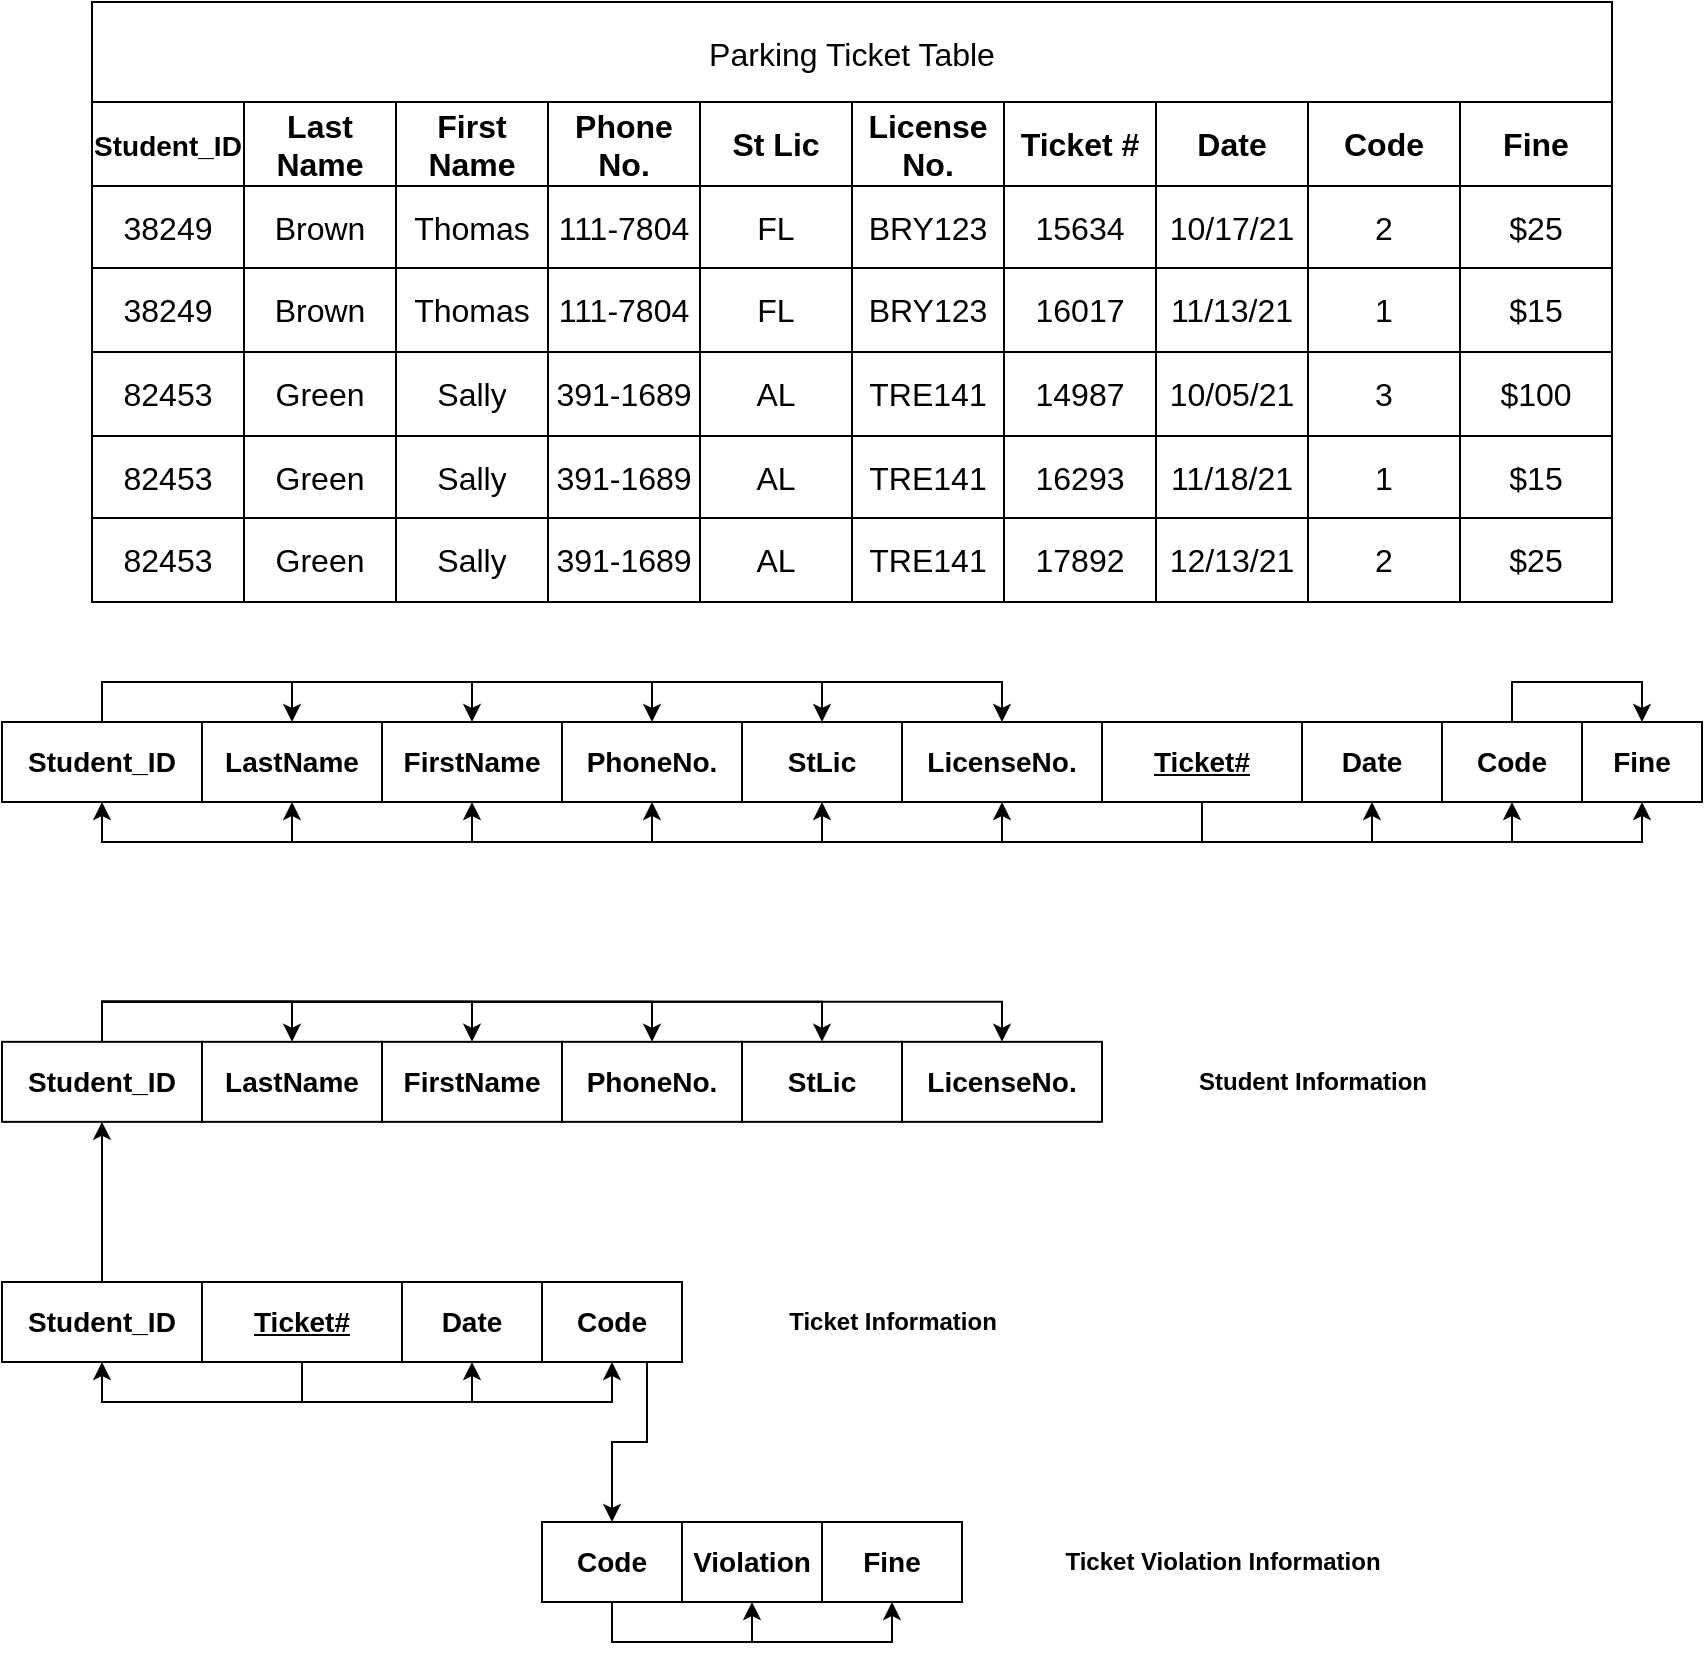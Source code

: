 <mxfile version="22.0.8" type="device">
  <diagram name="Page-1" id="hpfsDM6GJcTRqzWGFll4">
    <mxGraphModel dx="815" dy="743" grid="1" gridSize="10" guides="1" tooltips="1" connect="1" arrows="1" fold="1" page="1" pageScale="1" pageWidth="850" pageHeight="1100" math="0" shadow="0">
      <root>
        <mxCell id="0" />
        <mxCell id="1" parent="0" />
        <mxCell id="124qABG8EBhvvCTnsMnD-1" value="Parking Ticket Table" style="shape=table;startSize=50;container=1;collapsible=0;childLayout=tableLayout;strokeColor=default;fontSize=16;" vertex="1" parent="1">
          <mxGeometry x="45" width="760" height="300" as="geometry" />
        </mxCell>
        <mxCell id="124qABG8EBhvvCTnsMnD-2" value="" style="shape=tableRow;horizontal=0;startSize=0;swimlaneHead=0;swimlaneBody=0;strokeColor=inherit;top=0;left=0;bottom=0;right=0;collapsible=0;dropTarget=0;fillColor=none;points=[[0,0.5],[1,0.5]];portConstraint=eastwest;fontSize=16;" vertex="1" parent="124qABG8EBhvvCTnsMnD-1">
          <mxGeometry y="50" width="760" height="42" as="geometry" />
        </mxCell>
        <mxCell id="124qABG8EBhvvCTnsMnD-3" value="&lt;font style=&quot;font-size: 14px;&quot;&gt;&lt;b&gt;Student_ID&lt;/b&gt;&lt;/font&gt;" style="shape=partialRectangle;html=1;whiteSpace=wrap;connectable=0;strokeColor=inherit;overflow=hidden;fillColor=none;top=0;left=0;bottom=0;right=0;pointerEvents=1;fontSize=16;" vertex="1" parent="124qABG8EBhvvCTnsMnD-2">
          <mxGeometry width="76" height="42" as="geometry">
            <mxRectangle width="76" height="42" as="alternateBounds" />
          </mxGeometry>
        </mxCell>
        <mxCell id="124qABG8EBhvvCTnsMnD-4" value="&lt;b&gt;Last Name&lt;/b&gt;" style="shape=partialRectangle;html=1;whiteSpace=wrap;connectable=0;strokeColor=inherit;overflow=hidden;fillColor=none;top=0;left=0;bottom=0;right=0;pointerEvents=1;fontSize=16;" vertex="1" parent="124qABG8EBhvvCTnsMnD-2">
          <mxGeometry x="76" width="76" height="42" as="geometry">
            <mxRectangle width="76" height="42" as="alternateBounds" />
          </mxGeometry>
        </mxCell>
        <mxCell id="124qABG8EBhvvCTnsMnD-5" value="&lt;b&gt;First Name&lt;/b&gt;" style="shape=partialRectangle;html=1;whiteSpace=wrap;connectable=0;strokeColor=inherit;overflow=hidden;fillColor=none;top=0;left=0;bottom=0;right=0;pointerEvents=1;fontSize=16;" vertex="1" parent="124qABG8EBhvvCTnsMnD-2">
          <mxGeometry x="152" width="76" height="42" as="geometry">
            <mxRectangle width="76" height="42" as="alternateBounds" />
          </mxGeometry>
        </mxCell>
        <mxCell id="124qABG8EBhvvCTnsMnD-14" value="&lt;b&gt;Phone No.&lt;/b&gt;" style="shape=partialRectangle;html=1;whiteSpace=wrap;connectable=0;strokeColor=inherit;overflow=hidden;fillColor=none;top=0;left=0;bottom=0;right=0;pointerEvents=1;fontSize=16;" vertex="1" parent="124qABG8EBhvvCTnsMnD-2">
          <mxGeometry x="228" width="76" height="42" as="geometry">
            <mxRectangle width="76" height="42" as="alternateBounds" />
          </mxGeometry>
        </mxCell>
        <mxCell id="124qABG8EBhvvCTnsMnD-17" value="&lt;b&gt;St Lic&lt;/b&gt;" style="shape=partialRectangle;html=1;whiteSpace=wrap;connectable=0;strokeColor=inherit;overflow=hidden;fillColor=none;top=0;left=0;bottom=0;right=0;pointerEvents=1;fontSize=16;" vertex="1" parent="124qABG8EBhvvCTnsMnD-2">
          <mxGeometry x="304" width="76" height="42" as="geometry">
            <mxRectangle width="76" height="42" as="alternateBounds" />
          </mxGeometry>
        </mxCell>
        <mxCell id="124qABG8EBhvvCTnsMnD-20" value="&lt;b&gt;License No.&lt;/b&gt;" style="shape=partialRectangle;html=1;whiteSpace=wrap;connectable=0;strokeColor=inherit;overflow=hidden;fillColor=none;top=0;left=0;bottom=0;right=0;pointerEvents=1;fontSize=16;" vertex="1" parent="124qABG8EBhvvCTnsMnD-2">
          <mxGeometry x="380" width="76" height="42" as="geometry">
            <mxRectangle width="76" height="42" as="alternateBounds" />
          </mxGeometry>
        </mxCell>
        <mxCell id="124qABG8EBhvvCTnsMnD-23" value="&lt;b&gt;Ticket #&lt;/b&gt;" style="shape=partialRectangle;html=1;whiteSpace=wrap;connectable=0;strokeColor=inherit;overflow=hidden;fillColor=none;top=0;left=0;bottom=0;right=0;pointerEvents=1;fontSize=16;" vertex="1" parent="124qABG8EBhvvCTnsMnD-2">
          <mxGeometry x="456" width="76" height="42" as="geometry">
            <mxRectangle width="76" height="42" as="alternateBounds" />
          </mxGeometry>
        </mxCell>
        <mxCell id="124qABG8EBhvvCTnsMnD-26" value="&lt;b&gt;Date&lt;/b&gt;" style="shape=partialRectangle;html=1;whiteSpace=wrap;connectable=0;strokeColor=inherit;overflow=hidden;fillColor=none;top=0;left=0;bottom=0;right=0;pointerEvents=1;fontSize=16;" vertex="1" parent="124qABG8EBhvvCTnsMnD-2">
          <mxGeometry x="532" width="76" height="42" as="geometry">
            <mxRectangle width="76" height="42" as="alternateBounds" />
          </mxGeometry>
        </mxCell>
        <mxCell id="124qABG8EBhvvCTnsMnD-29" value="&lt;b&gt;Code&lt;/b&gt;" style="shape=partialRectangle;html=1;whiteSpace=wrap;connectable=0;strokeColor=inherit;overflow=hidden;fillColor=none;top=0;left=0;bottom=0;right=0;pointerEvents=1;fontSize=16;" vertex="1" parent="124qABG8EBhvvCTnsMnD-2">
          <mxGeometry x="608" width="76" height="42" as="geometry">
            <mxRectangle width="76" height="42" as="alternateBounds" />
          </mxGeometry>
        </mxCell>
        <mxCell id="124qABG8EBhvvCTnsMnD-32" value="&lt;b&gt;Fine&lt;/b&gt;" style="shape=partialRectangle;html=1;whiteSpace=wrap;connectable=0;strokeColor=inherit;overflow=hidden;fillColor=none;top=0;left=0;bottom=0;right=0;pointerEvents=1;fontSize=16;" vertex="1" parent="124qABG8EBhvvCTnsMnD-2">
          <mxGeometry x="684" width="76" height="42" as="geometry">
            <mxRectangle width="76" height="42" as="alternateBounds" />
          </mxGeometry>
        </mxCell>
        <mxCell id="124qABG8EBhvvCTnsMnD-6" value="" style="shape=tableRow;horizontal=0;startSize=0;swimlaneHead=0;swimlaneBody=0;strokeColor=inherit;top=0;left=0;bottom=0;right=0;collapsible=0;dropTarget=0;fillColor=none;points=[[0,0.5],[1,0.5]];portConstraint=eastwest;fontSize=16;" vertex="1" parent="124qABG8EBhvvCTnsMnD-1">
          <mxGeometry y="92" width="760" height="41" as="geometry" />
        </mxCell>
        <mxCell id="124qABG8EBhvvCTnsMnD-7" value="38249" style="shape=partialRectangle;html=1;whiteSpace=wrap;connectable=0;strokeColor=inherit;overflow=hidden;fillColor=none;top=0;left=0;bottom=0;right=0;pointerEvents=1;fontSize=16;" vertex="1" parent="124qABG8EBhvvCTnsMnD-6">
          <mxGeometry width="76" height="41" as="geometry">
            <mxRectangle width="76" height="41" as="alternateBounds" />
          </mxGeometry>
        </mxCell>
        <mxCell id="124qABG8EBhvvCTnsMnD-8" value="Brown" style="shape=partialRectangle;html=1;whiteSpace=wrap;connectable=0;strokeColor=inherit;overflow=hidden;fillColor=none;top=0;left=0;bottom=0;right=0;pointerEvents=1;fontSize=16;" vertex="1" parent="124qABG8EBhvvCTnsMnD-6">
          <mxGeometry x="76" width="76" height="41" as="geometry">
            <mxRectangle width="76" height="41" as="alternateBounds" />
          </mxGeometry>
        </mxCell>
        <mxCell id="124qABG8EBhvvCTnsMnD-9" value="Thomas" style="shape=partialRectangle;html=1;whiteSpace=wrap;connectable=0;strokeColor=inherit;overflow=hidden;fillColor=none;top=0;left=0;bottom=0;right=0;pointerEvents=1;fontSize=16;" vertex="1" parent="124qABG8EBhvvCTnsMnD-6">
          <mxGeometry x="152" width="76" height="41" as="geometry">
            <mxRectangle width="76" height="41" as="alternateBounds" />
          </mxGeometry>
        </mxCell>
        <mxCell id="124qABG8EBhvvCTnsMnD-15" value="111-7804" style="shape=partialRectangle;html=1;whiteSpace=wrap;connectable=0;strokeColor=inherit;overflow=hidden;fillColor=none;top=0;left=0;bottom=0;right=0;pointerEvents=1;fontSize=16;" vertex="1" parent="124qABG8EBhvvCTnsMnD-6">
          <mxGeometry x="228" width="76" height="41" as="geometry">
            <mxRectangle width="76" height="41" as="alternateBounds" />
          </mxGeometry>
        </mxCell>
        <mxCell id="124qABG8EBhvvCTnsMnD-18" value="FL" style="shape=partialRectangle;html=1;whiteSpace=wrap;connectable=0;strokeColor=inherit;overflow=hidden;fillColor=none;top=0;left=0;bottom=0;right=0;pointerEvents=1;fontSize=16;" vertex="1" parent="124qABG8EBhvvCTnsMnD-6">
          <mxGeometry x="304" width="76" height="41" as="geometry">
            <mxRectangle width="76" height="41" as="alternateBounds" />
          </mxGeometry>
        </mxCell>
        <mxCell id="124qABG8EBhvvCTnsMnD-21" value="BRY123" style="shape=partialRectangle;html=1;whiteSpace=wrap;connectable=0;strokeColor=inherit;overflow=hidden;fillColor=none;top=0;left=0;bottom=0;right=0;pointerEvents=1;fontSize=16;" vertex="1" parent="124qABG8EBhvvCTnsMnD-6">
          <mxGeometry x="380" width="76" height="41" as="geometry">
            <mxRectangle width="76" height="41" as="alternateBounds" />
          </mxGeometry>
        </mxCell>
        <mxCell id="124qABG8EBhvvCTnsMnD-24" value="15634" style="shape=partialRectangle;html=1;whiteSpace=wrap;connectable=0;strokeColor=inherit;overflow=hidden;fillColor=none;top=0;left=0;bottom=0;right=0;pointerEvents=1;fontSize=16;" vertex="1" parent="124qABG8EBhvvCTnsMnD-6">
          <mxGeometry x="456" width="76" height="41" as="geometry">
            <mxRectangle width="76" height="41" as="alternateBounds" />
          </mxGeometry>
        </mxCell>
        <mxCell id="124qABG8EBhvvCTnsMnD-27" value="10/17/21" style="shape=partialRectangle;html=1;whiteSpace=wrap;connectable=0;strokeColor=inherit;overflow=hidden;fillColor=none;top=0;left=0;bottom=0;right=0;pointerEvents=1;fontSize=16;" vertex="1" parent="124qABG8EBhvvCTnsMnD-6">
          <mxGeometry x="532" width="76" height="41" as="geometry">
            <mxRectangle width="76" height="41" as="alternateBounds" />
          </mxGeometry>
        </mxCell>
        <mxCell id="124qABG8EBhvvCTnsMnD-30" value="2" style="shape=partialRectangle;html=1;whiteSpace=wrap;connectable=0;strokeColor=inherit;overflow=hidden;fillColor=none;top=0;left=0;bottom=0;right=0;pointerEvents=1;fontSize=16;" vertex="1" parent="124qABG8EBhvvCTnsMnD-6">
          <mxGeometry x="608" width="76" height="41" as="geometry">
            <mxRectangle width="76" height="41" as="alternateBounds" />
          </mxGeometry>
        </mxCell>
        <mxCell id="124qABG8EBhvvCTnsMnD-33" value="$25" style="shape=partialRectangle;html=1;whiteSpace=wrap;connectable=0;strokeColor=inherit;overflow=hidden;fillColor=none;top=0;left=0;bottom=0;right=0;pointerEvents=1;fontSize=16;" vertex="1" parent="124qABG8EBhvvCTnsMnD-6">
          <mxGeometry x="684" width="76" height="41" as="geometry">
            <mxRectangle width="76" height="41" as="alternateBounds" />
          </mxGeometry>
        </mxCell>
        <mxCell id="124qABG8EBhvvCTnsMnD-10" value="" style="shape=tableRow;horizontal=0;startSize=0;swimlaneHead=0;swimlaneBody=0;strokeColor=inherit;top=0;left=0;bottom=0;right=0;collapsible=0;dropTarget=0;fillColor=none;points=[[0,0.5],[1,0.5]];portConstraint=eastwest;fontSize=16;" vertex="1" parent="124qABG8EBhvvCTnsMnD-1">
          <mxGeometry y="133" width="760" height="42" as="geometry" />
        </mxCell>
        <mxCell id="124qABG8EBhvvCTnsMnD-11" value="38249" style="shape=partialRectangle;html=1;whiteSpace=wrap;connectable=0;strokeColor=inherit;overflow=hidden;fillColor=none;top=0;left=0;bottom=0;right=0;pointerEvents=1;fontSize=16;" vertex="1" parent="124qABG8EBhvvCTnsMnD-10">
          <mxGeometry width="76" height="42" as="geometry">
            <mxRectangle width="76" height="42" as="alternateBounds" />
          </mxGeometry>
        </mxCell>
        <mxCell id="124qABG8EBhvvCTnsMnD-12" value="Brown" style="shape=partialRectangle;html=1;whiteSpace=wrap;connectable=0;strokeColor=inherit;overflow=hidden;fillColor=none;top=0;left=0;bottom=0;right=0;pointerEvents=1;fontSize=16;" vertex="1" parent="124qABG8EBhvvCTnsMnD-10">
          <mxGeometry x="76" width="76" height="42" as="geometry">
            <mxRectangle width="76" height="42" as="alternateBounds" />
          </mxGeometry>
        </mxCell>
        <mxCell id="124qABG8EBhvvCTnsMnD-13" value="Thomas" style="shape=partialRectangle;html=1;whiteSpace=wrap;connectable=0;strokeColor=inherit;overflow=hidden;fillColor=none;top=0;left=0;bottom=0;right=0;pointerEvents=1;fontSize=16;" vertex="1" parent="124qABG8EBhvvCTnsMnD-10">
          <mxGeometry x="152" width="76" height="42" as="geometry">
            <mxRectangle width="76" height="42" as="alternateBounds" />
          </mxGeometry>
        </mxCell>
        <mxCell id="124qABG8EBhvvCTnsMnD-16" value="111-7804" style="shape=partialRectangle;html=1;whiteSpace=wrap;connectable=0;strokeColor=inherit;overflow=hidden;fillColor=none;top=0;left=0;bottom=0;right=0;pointerEvents=1;fontSize=16;" vertex="1" parent="124qABG8EBhvvCTnsMnD-10">
          <mxGeometry x="228" width="76" height="42" as="geometry">
            <mxRectangle width="76" height="42" as="alternateBounds" />
          </mxGeometry>
        </mxCell>
        <mxCell id="124qABG8EBhvvCTnsMnD-19" value="FL" style="shape=partialRectangle;html=1;whiteSpace=wrap;connectable=0;strokeColor=inherit;overflow=hidden;fillColor=none;top=0;left=0;bottom=0;right=0;pointerEvents=1;fontSize=16;" vertex="1" parent="124qABG8EBhvvCTnsMnD-10">
          <mxGeometry x="304" width="76" height="42" as="geometry">
            <mxRectangle width="76" height="42" as="alternateBounds" />
          </mxGeometry>
        </mxCell>
        <mxCell id="124qABG8EBhvvCTnsMnD-22" value="BRY123" style="shape=partialRectangle;html=1;whiteSpace=wrap;connectable=0;strokeColor=inherit;overflow=hidden;fillColor=none;top=0;left=0;bottom=0;right=0;pointerEvents=1;fontSize=16;" vertex="1" parent="124qABG8EBhvvCTnsMnD-10">
          <mxGeometry x="380" width="76" height="42" as="geometry">
            <mxRectangle width="76" height="42" as="alternateBounds" />
          </mxGeometry>
        </mxCell>
        <mxCell id="124qABG8EBhvvCTnsMnD-25" value="16017" style="shape=partialRectangle;html=1;whiteSpace=wrap;connectable=0;strokeColor=inherit;overflow=hidden;fillColor=none;top=0;left=0;bottom=0;right=0;pointerEvents=1;fontSize=16;" vertex="1" parent="124qABG8EBhvvCTnsMnD-10">
          <mxGeometry x="456" width="76" height="42" as="geometry">
            <mxRectangle width="76" height="42" as="alternateBounds" />
          </mxGeometry>
        </mxCell>
        <mxCell id="124qABG8EBhvvCTnsMnD-28" value="11/13/21" style="shape=partialRectangle;html=1;whiteSpace=wrap;connectable=0;strokeColor=inherit;overflow=hidden;fillColor=none;top=0;left=0;bottom=0;right=0;pointerEvents=1;fontSize=16;" vertex="1" parent="124qABG8EBhvvCTnsMnD-10">
          <mxGeometry x="532" width="76" height="42" as="geometry">
            <mxRectangle width="76" height="42" as="alternateBounds" />
          </mxGeometry>
        </mxCell>
        <mxCell id="124qABG8EBhvvCTnsMnD-31" value="1" style="shape=partialRectangle;html=1;whiteSpace=wrap;connectable=0;strokeColor=inherit;overflow=hidden;fillColor=none;top=0;left=0;bottom=0;right=0;pointerEvents=1;fontSize=16;" vertex="1" parent="124qABG8EBhvvCTnsMnD-10">
          <mxGeometry x="608" width="76" height="42" as="geometry">
            <mxRectangle width="76" height="42" as="alternateBounds" />
          </mxGeometry>
        </mxCell>
        <mxCell id="124qABG8EBhvvCTnsMnD-34" value="$15" style="shape=partialRectangle;html=1;whiteSpace=wrap;connectable=0;strokeColor=inherit;overflow=hidden;fillColor=none;top=0;left=0;bottom=0;right=0;pointerEvents=1;fontSize=16;" vertex="1" parent="124qABG8EBhvvCTnsMnD-10">
          <mxGeometry x="684" width="76" height="42" as="geometry">
            <mxRectangle width="76" height="42" as="alternateBounds" />
          </mxGeometry>
        </mxCell>
        <mxCell id="124qABG8EBhvvCTnsMnD-35" style="shape=tableRow;horizontal=0;startSize=0;swimlaneHead=0;swimlaneBody=0;strokeColor=inherit;top=0;left=0;bottom=0;right=0;collapsible=0;dropTarget=0;fillColor=none;points=[[0,0.5],[1,0.5]];portConstraint=eastwest;fontSize=16;" vertex="1" parent="124qABG8EBhvvCTnsMnD-1">
          <mxGeometry y="175" width="760" height="42" as="geometry" />
        </mxCell>
        <mxCell id="124qABG8EBhvvCTnsMnD-36" value="82453" style="shape=partialRectangle;html=1;whiteSpace=wrap;connectable=0;strokeColor=inherit;overflow=hidden;fillColor=none;top=0;left=0;bottom=0;right=0;pointerEvents=1;fontSize=16;" vertex="1" parent="124qABG8EBhvvCTnsMnD-35">
          <mxGeometry width="76" height="42" as="geometry">
            <mxRectangle width="76" height="42" as="alternateBounds" />
          </mxGeometry>
        </mxCell>
        <mxCell id="124qABG8EBhvvCTnsMnD-37" value="Green" style="shape=partialRectangle;html=1;whiteSpace=wrap;connectable=0;strokeColor=inherit;overflow=hidden;fillColor=none;top=0;left=0;bottom=0;right=0;pointerEvents=1;fontSize=16;" vertex="1" parent="124qABG8EBhvvCTnsMnD-35">
          <mxGeometry x="76" width="76" height="42" as="geometry">
            <mxRectangle width="76" height="42" as="alternateBounds" />
          </mxGeometry>
        </mxCell>
        <mxCell id="124qABG8EBhvvCTnsMnD-38" value="Sally" style="shape=partialRectangle;html=1;whiteSpace=wrap;connectable=0;strokeColor=inherit;overflow=hidden;fillColor=none;top=0;left=0;bottom=0;right=0;pointerEvents=1;fontSize=16;" vertex="1" parent="124qABG8EBhvvCTnsMnD-35">
          <mxGeometry x="152" width="76" height="42" as="geometry">
            <mxRectangle width="76" height="42" as="alternateBounds" />
          </mxGeometry>
        </mxCell>
        <mxCell id="124qABG8EBhvvCTnsMnD-39" value="391-1689" style="shape=partialRectangle;html=1;whiteSpace=wrap;connectable=0;strokeColor=inherit;overflow=hidden;fillColor=none;top=0;left=0;bottom=0;right=0;pointerEvents=1;fontSize=16;" vertex="1" parent="124qABG8EBhvvCTnsMnD-35">
          <mxGeometry x="228" width="76" height="42" as="geometry">
            <mxRectangle width="76" height="42" as="alternateBounds" />
          </mxGeometry>
        </mxCell>
        <mxCell id="124qABG8EBhvvCTnsMnD-40" value="AL" style="shape=partialRectangle;html=1;whiteSpace=wrap;connectable=0;strokeColor=inherit;overflow=hidden;fillColor=none;top=0;left=0;bottom=0;right=0;pointerEvents=1;fontSize=16;" vertex="1" parent="124qABG8EBhvvCTnsMnD-35">
          <mxGeometry x="304" width="76" height="42" as="geometry">
            <mxRectangle width="76" height="42" as="alternateBounds" />
          </mxGeometry>
        </mxCell>
        <mxCell id="124qABG8EBhvvCTnsMnD-41" value="TRE141" style="shape=partialRectangle;html=1;whiteSpace=wrap;connectable=0;strokeColor=inherit;overflow=hidden;fillColor=none;top=0;left=0;bottom=0;right=0;pointerEvents=1;fontSize=16;" vertex="1" parent="124qABG8EBhvvCTnsMnD-35">
          <mxGeometry x="380" width="76" height="42" as="geometry">
            <mxRectangle width="76" height="42" as="alternateBounds" />
          </mxGeometry>
        </mxCell>
        <mxCell id="124qABG8EBhvvCTnsMnD-42" value="14987" style="shape=partialRectangle;html=1;whiteSpace=wrap;connectable=0;strokeColor=inherit;overflow=hidden;fillColor=none;top=0;left=0;bottom=0;right=0;pointerEvents=1;fontSize=16;" vertex="1" parent="124qABG8EBhvvCTnsMnD-35">
          <mxGeometry x="456" width="76" height="42" as="geometry">
            <mxRectangle width="76" height="42" as="alternateBounds" />
          </mxGeometry>
        </mxCell>
        <mxCell id="124qABG8EBhvvCTnsMnD-43" value="10/05/21" style="shape=partialRectangle;html=1;whiteSpace=wrap;connectable=0;strokeColor=inherit;overflow=hidden;fillColor=none;top=0;left=0;bottom=0;right=0;pointerEvents=1;fontSize=16;" vertex="1" parent="124qABG8EBhvvCTnsMnD-35">
          <mxGeometry x="532" width="76" height="42" as="geometry">
            <mxRectangle width="76" height="42" as="alternateBounds" />
          </mxGeometry>
        </mxCell>
        <mxCell id="124qABG8EBhvvCTnsMnD-44" value="3" style="shape=partialRectangle;html=1;whiteSpace=wrap;connectable=0;strokeColor=inherit;overflow=hidden;fillColor=none;top=0;left=0;bottom=0;right=0;pointerEvents=1;fontSize=16;" vertex="1" parent="124qABG8EBhvvCTnsMnD-35">
          <mxGeometry x="608" width="76" height="42" as="geometry">
            <mxRectangle width="76" height="42" as="alternateBounds" />
          </mxGeometry>
        </mxCell>
        <mxCell id="124qABG8EBhvvCTnsMnD-45" value="$100" style="shape=partialRectangle;html=1;whiteSpace=wrap;connectable=0;strokeColor=inherit;overflow=hidden;fillColor=none;top=0;left=0;bottom=0;right=0;pointerEvents=1;fontSize=16;" vertex="1" parent="124qABG8EBhvvCTnsMnD-35">
          <mxGeometry x="684" width="76" height="42" as="geometry">
            <mxRectangle width="76" height="42" as="alternateBounds" />
          </mxGeometry>
        </mxCell>
        <mxCell id="124qABG8EBhvvCTnsMnD-46" style="shape=tableRow;horizontal=0;startSize=0;swimlaneHead=0;swimlaneBody=0;strokeColor=inherit;top=0;left=0;bottom=0;right=0;collapsible=0;dropTarget=0;fillColor=none;points=[[0,0.5],[1,0.5]];portConstraint=eastwest;fontSize=16;" vertex="1" parent="124qABG8EBhvvCTnsMnD-1">
          <mxGeometry y="217" width="760" height="41" as="geometry" />
        </mxCell>
        <mxCell id="124qABG8EBhvvCTnsMnD-47" value="82453" style="shape=partialRectangle;html=1;whiteSpace=wrap;connectable=0;strokeColor=inherit;overflow=hidden;fillColor=none;top=0;left=0;bottom=0;right=0;pointerEvents=1;fontSize=16;" vertex="1" parent="124qABG8EBhvvCTnsMnD-46">
          <mxGeometry width="76" height="41" as="geometry">
            <mxRectangle width="76" height="41" as="alternateBounds" />
          </mxGeometry>
        </mxCell>
        <mxCell id="124qABG8EBhvvCTnsMnD-48" value="Green" style="shape=partialRectangle;html=1;whiteSpace=wrap;connectable=0;strokeColor=inherit;overflow=hidden;fillColor=none;top=0;left=0;bottom=0;right=0;pointerEvents=1;fontSize=16;" vertex="1" parent="124qABG8EBhvvCTnsMnD-46">
          <mxGeometry x="76" width="76" height="41" as="geometry">
            <mxRectangle width="76" height="41" as="alternateBounds" />
          </mxGeometry>
        </mxCell>
        <mxCell id="124qABG8EBhvvCTnsMnD-49" value="Sally" style="shape=partialRectangle;html=1;whiteSpace=wrap;connectable=0;strokeColor=inherit;overflow=hidden;fillColor=none;top=0;left=0;bottom=0;right=0;pointerEvents=1;fontSize=16;" vertex="1" parent="124qABG8EBhvvCTnsMnD-46">
          <mxGeometry x="152" width="76" height="41" as="geometry">
            <mxRectangle width="76" height="41" as="alternateBounds" />
          </mxGeometry>
        </mxCell>
        <mxCell id="124qABG8EBhvvCTnsMnD-50" value="391-1689" style="shape=partialRectangle;html=1;whiteSpace=wrap;connectable=0;strokeColor=inherit;overflow=hidden;fillColor=none;top=0;left=0;bottom=0;right=0;pointerEvents=1;fontSize=16;" vertex="1" parent="124qABG8EBhvvCTnsMnD-46">
          <mxGeometry x="228" width="76" height="41" as="geometry">
            <mxRectangle width="76" height="41" as="alternateBounds" />
          </mxGeometry>
        </mxCell>
        <mxCell id="124qABG8EBhvvCTnsMnD-51" value="AL" style="shape=partialRectangle;html=1;whiteSpace=wrap;connectable=0;strokeColor=inherit;overflow=hidden;fillColor=none;top=0;left=0;bottom=0;right=0;pointerEvents=1;fontSize=16;" vertex="1" parent="124qABG8EBhvvCTnsMnD-46">
          <mxGeometry x="304" width="76" height="41" as="geometry">
            <mxRectangle width="76" height="41" as="alternateBounds" />
          </mxGeometry>
        </mxCell>
        <mxCell id="124qABG8EBhvvCTnsMnD-52" value="TRE141" style="shape=partialRectangle;html=1;whiteSpace=wrap;connectable=0;strokeColor=inherit;overflow=hidden;fillColor=none;top=0;left=0;bottom=0;right=0;pointerEvents=1;fontSize=16;" vertex="1" parent="124qABG8EBhvvCTnsMnD-46">
          <mxGeometry x="380" width="76" height="41" as="geometry">
            <mxRectangle width="76" height="41" as="alternateBounds" />
          </mxGeometry>
        </mxCell>
        <mxCell id="124qABG8EBhvvCTnsMnD-53" value="16293" style="shape=partialRectangle;html=1;whiteSpace=wrap;connectable=0;strokeColor=inherit;overflow=hidden;fillColor=none;top=0;left=0;bottom=0;right=0;pointerEvents=1;fontSize=16;" vertex="1" parent="124qABG8EBhvvCTnsMnD-46">
          <mxGeometry x="456" width="76" height="41" as="geometry">
            <mxRectangle width="76" height="41" as="alternateBounds" />
          </mxGeometry>
        </mxCell>
        <mxCell id="124qABG8EBhvvCTnsMnD-54" value="11/18/21" style="shape=partialRectangle;html=1;whiteSpace=wrap;connectable=0;strokeColor=inherit;overflow=hidden;fillColor=none;top=0;left=0;bottom=0;right=0;pointerEvents=1;fontSize=16;" vertex="1" parent="124qABG8EBhvvCTnsMnD-46">
          <mxGeometry x="532" width="76" height="41" as="geometry">
            <mxRectangle width="76" height="41" as="alternateBounds" />
          </mxGeometry>
        </mxCell>
        <mxCell id="124qABG8EBhvvCTnsMnD-55" value="1" style="shape=partialRectangle;html=1;whiteSpace=wrap;connectable=0;strokeColor=inherit;overflow=hidden;fillColor=none;top=0;left=0;bottom=0;right=0;pointerEvents=1;fontSize=16;" vertex="1" parent="124qABG8EBhvvCTnsMnD-46">
          <mxGeometry x="608" width="76" height="41" as="geometry">
            <mxRectangle width="76" height="41" as="alternateBounds" />
          </mxGeometry>
        </mxCell>
        <mxCell id="124qABG8EBhvvCTnsMnD-56" value="$15" style="shape=partialRectangle;html=1;whiteSpace=wrap;connectable=0;strokeColor=inherit;overflow=hidden;fillColor=none;top=0;left=0;bottom=0;right=0;pointerEvents=1;fontSize=16;" vertex="1" parent="124qABG8EBhvvCTnsMnD-46">
          <mxGeometry x="684" width="76" height="41" as="geometry">
            <mxRectangle width="76" height="41" as="alternateBounds" />
          </mxGeometry>
        </mxCell>
        <mxCell id="124qABG8EBhvvCTnsMnD-57" style="shape=tableRow;horizontal=0;startSize=0;swimlaneHead=0;swimlaneBody=0;strokeColor=inherit;top=0;left=0;bottom=0;right=0;collapsible=0;dropTarget=0;fillColor=none;points=[[0,0.5],[1,0.5]];portConstraint=eastwest;fontSize=16;" vertex="1" parent="124qABG8EBhvvCTnsMnD-1">
          <mxGeometry y="258" width="760" height="42" as="geometry" />
        </mxCell>
        <mxCell id="124qABG8EBhvvCTnsMnD-58" value="82453" style="shape=partialRectangle;html=1;whiteSpace=wrap;connectable=0;strokeColor=inherit;overflow=hidden;fillColor=none;top=0;left=0;bottom=0;right=0;pointerEvents=1;fontSize=16;" vertex="1" parent="124qABG8EBhvvCTnsMnD-57">
          <mxGeometry width="76" height="42" as="geometry">
            <mxRectangle width="76" height="42" as="alternateBounds" />
          </mxGeometry>
        </mxCell>
        <mxCell id="124qABG8EBhvvCTnsMnD-59" value="Green" style="shape=partialRectangle;html=1;whiteSpace=wrap;connectable=0;strokeColor=inherit;overflow=hidden;fillColor=none;top=0;left=0;bottom=0;right=0;pointerEvents=1;fontSize=16;" vertex="1" parent="124qABG8EBhvvCTnsMnD-57">
          <mxGeometry x="76" width="76" height="42" as="geometry">
            <mxRectangle width="76" height="42" as="alternateBounds" />
          </mxGeometry>
        </mxCell>
        <mxCell id="124qABG8EBhvvCTnsMnD-60" value="Sally" style="shape=partialRectangle;html=1;whiteSpace=wrap;connectable=0;strokeColor=inherit;overflow=hidden;fillColor=none;top=0;left=0;bottom=0;right=0;pointerEvents=1;fontSize=16;" vertex="1" parent="124qABG8EBhvvCTnsMnD-57">
          <mxGeometry x="152" width="76" height="42" as="geometry">
            <mxRectangle width="76" height="42" as="alternateBounds" />
          </mxGeometry>
        </mxCell>
        <mxCell id="124qABG8EBhvvCTnsMnD-61" value="391-1689" style="shape=partialRectangle;html=1;whiteSpace=wrap;connectable=0;strokeColor=inherit;overflow=hidden;fillColor=none;top=0;left=0;bottom=0;right=0;pointerEvents=1;fontSize=16;" vertex="1" parent="124qABG8EBhvvCTnsMnD-57">
          <mxGeometry x="228" width="76" height="42" as="geometry">
            <mxRectangle width="76" height="42" as="alternateBounds" />
          </mxGeometry>
        </mxCell>
        <mxCell id="124qABG8EBhvvCTnsMnD-62" value="AL" style="shape=partialRectangle;html=1;whiteSpace=wrap;connectable=0;strokeColor=inherit;overflow=hidden;fillColor=none;top=0;left=0;bottom=0;right=0;pointerEvents=1;fontSize=16;" vertex="1" parent="124qABG8EBhvvCTnsMnD-57">
          <mxGeometry x="304" width="76" height="42" as="geometry">
            <mxRectangle width="76" height="42" as="alternateBounds" />
          </mxGeometry>
        </mxCell>
        <mxCell id="124qABG8EBhvvCTnsMnD-63" value="TRE141" style="shape=partialRectangle;html=1;whiteSpace=wrap;connectable=0;strokeColor=inherit;overflow=hidden;fillColor=none;top=0;left=0;bottom=0;right=0;pointerEvents=1;fontSize=16;" vertex="1" parent="124qABG8EBhvvCTnsMnD-57">
          <mxGeometry x="380" width="76" height="42" as="geometry">
            <mxRectangle width="76" height="42" as="alternateBounds" />
          </mxGeometry>
        </mxCell>
        <mxCell id="124qABG8EBhvvCTnsMnD-64" value="17892" style="shape=partialRectangle;html=1;whiteSpace=wrap;connectable=0;strokeColor=inherit;overflow=hidden;fillColor=none;top=0;left=0;bottom=0;right=0;pointerEvents=1;fontSize=16;" vertex="1" parent="124qABG8EBhvvCTnsMnD-57">
          <mxGeometry x="456" width="76" height="42" as="geometry">
            <mxRectangle width="76" height="42" as="alternateBounds" />
          </mxGeometry>
        </mxCell>
        <mxCell id="124qABG8EBhvvCTnsMnD-65" value="12/13/21" style="shape=partialRectangle;html=1;whiteSpace=wrap;connectable=0;strokeColor=inherit;overflow=hidden;fillColor=none;top=0;left=0;bottom=0;right=0;pointerEvents=1;fontSize=16;" vertex="1" parent="124qABG8EBhvvCTnsMnD-57">
          <mxGeometry x="532" width="76" height="42" as="geometry">
            <mxRectangle width="76" height="42" as="alternateBounds" />
          </mxGeometry>
        </mxCell>
        <mxCell id="124qABG8EBhvvCTnsMnD-66" value="2" style="shape=partialRectangle;html=1;whiteSpace=wrap;connectable=0;strokeColor=inherit;overflow=hidden;fillColor=none;top=0;left=0;bottom=0;right=0;pointerEvents=1;fontSize=16;" vertex="1" parent="124qABG8EBhvvCTnsMnD-57">
          <mxGeometry x="608" width="76" height="42" as="geometry">
            <mxRectangle width="76" height="42" as="alternateBounds" />
          </mxGeometry>
        </mxCell>
        <mxCell id="124qABG8EBhvvCTnsMnD-67" value="$25" style="shape=partialRectangle;html=1;whiteSpace=wrap;connectable=0;strokeColor=inherit;overflow=hidden;fillColor=none;top=0;left=0;bottom=0;right=0;pointerEvents=1;fontSize=16;" vertex="1" parent="124qABG8EBhvvCTnsMnD-57">
          <mxGeometry x="684" width="76" height="42" as="geometry">
            <mxRectangle width="76" height="42" as="alternateBounds" />
          </mxGeometry>
        </mxCell>
        <mxCell id="124qABG8EBhvvCTnsMnD-88" style="edgeStyle=orthogonalEdgeStyle;rounded=0;orthogonalLoop=1;jettySize=auto;html=1;exitX=0.5;exitY=0;exitDx=0;exitDy=0;entryX=0.5;entryY=0;entryDx=0;entryDy=0;" edge="1" parent="1" source="124qABG8EBhvvCTnsMnD-68" target="124qABG8EBhvvCTnsMnD-73">
          <mxGeometry relative="1" as="geometry" />
        </mxCell>
        <mxCell id="124qABG8EBhvvCTnsMnD-89" style="edgeStyle=orthogonalEdgeStyle;rounded=0;orthogonalLoop=1;jettySize=auto;html=1;exitX=0.5;exitY=0;exitDx=0;exitDy=0;entryX=0.5;entryY=0;entryDx=0;entryDy=0;" edge="1" parent="1" source="124qABG8EBhvvCTnsMnD-68" target="124qABG8EBhvvCTnsMnD-72">
          <mxGeometry relative="1" as="geometry" />
        </mxCell>
        <mxCell id="124qABG8EBhvvCTnsMnD-90" style="edgeStyle=orthogonalEdgeStyle;rounded=0;orthogonalLoop=1;jettySize=auto;html=1;exitX=0.5;exitY=0;exitDx=0;exitDy=0;entryX=0.5;entryY=0;entryDx=0;entryDy=0;" edge="1" parent="1" source="124qABG8EBhvvCTnsMnD-68" target="124qABG8EBhvvCTnsMnD-71">
          <mxGeometry relative="1" as="geometry" />
        </mxCell>
        <mxCell id="124qABG8EBhvvCTnsMnD-91" style="edgeStyle=orthogonalEdgeStyle;rounded=0;orthogonalLoop=1;jettySize=auto;html=1;exitX=0.5;exitY=0;exitDx=0;exitDy=0;entryX=0.5;entryY=0;entryDx=0;entryDy=0;" edge="1" parent="1" source="124qABG8EBhvvCTnsMnD-68" target="124qABG8EBhvvCTnsMnD-70">
          <mxGeometry relative="1" as="geometry" />
        </mxCell>
        <mxCell id="124qABG8EBhvvCTnsMnD-92" style="edgeStyle=orthogonalEdgeStyle;rounded=0;orthogonalLoop=1;jettySize=auto;html=1;exitX=0.5;exitY=0;exitDx=0;exitDy=0;entryX=0.5;entryY=0;entryDx=0;entryDy=0;" edge="1" parent="1" source="124qABG8EBhvvCTnsMnD-68" target="124qABG8EBhvvCTnsMnD-69">
          <mxGeometry relative="1" as="geometry" />
        </mxCell>
        <mxCell id="124qABG8EBhvvCTnsMnD-68" value="&lt;b&gt;&lt;font style=&quot;font-size: 14px;&quot;&gt;Student_ID&lt;/font&gt;&lt;/b&gt;" style="rounded=0;whiteSpace=wrap;html=1;" vertex="1" parent="1">
          <mxGeometry y="360" width="100" height="40" as="geometry" />
        </mxCell>
        <mxCell id="124qABG8EBhvvCTnsMnD-69" value="&lt;b&gt;&lt;font style=&quot;font-size: 14px;&quot;&gt;LastName&lt;/font&gt;&lt;/b&gt;" style="rounded=0;whiteSpace=wrap;html=1;" vertex="1" parent="1">
          <mxGeometry x="100" y="360" width="90" height="40" as="geometry" />
        </mxCell>
        <mxCell id="124qABG8EBhvvCTnsMnD-70" value="&lt;b&gt;&lt;font style=&quot;font-size: 14px;&quot;&gt;FirstName&lt;/font&gt;&lt;/b&gt;" style="rounded=0;whiteSpace=wrap;html=1;" vertex="1" parent="1">
          <mxGeometry x="190" y="360" width="90" height="40" as="geometry" />
        </mxCell>
        <mxCell id="124qABG8EBhvvCTnsMnD-71" value="&lt;b&gt;&lt;font style=&quot;font-size: 14px;&quot;&gt;PhoneNo.&lt;/font&gt;&lt;/b&gt;" style="rounded=0;whiteSpace=wrap;html=1;" vertex="1" parent="1">
          <mxGeometry x="280" y="360" width="90" height="40" as="geometry" />
        </mxCell>
        <mxCell id="124qABG8EBhvvCTnsMnD-72" value="&lt;b&gt;&lt;font style=&quot;font-size: 14px;&quot;&gt;StLic&lt;/font&gt;&lt;/b&gt;" style="rounded=0;whiteSpace=wrap;html=1;" vertex="1" parent="1">
          <mxGeometry x="370" y="360" width="80" height="40" as="geometry" />
        </mxCell>
        <mxCell id="124qABG8EBhvvCTnsMnD-73" value="&lt;b&gt;&lt;font style=&quot;font-size: 14px;&quot;&gt;LicenseNo.&lt;/font&gt;&lt;/b&gt;" style="rounded=0;whiteSpace=wrap;html=1;" vertex="1" parent="1">
          <mxGeometry x="450" y="360" width="100" height="40" as="geometry" />
        </mxCell>
        <mxCell id="124qABG8EBhvvCTnsMnD-79" style="edgeStyle=orthogonalEdgeStyle;rounded=0;orthogonalLoop=1;jettySize=auto;html=1;exitX=0.5;exitY=1;exitDx=0;exitDy=0;entryX=0.5;entryY=1;entryDx=0;entryDy=0;" edge="1" parent="1" source="124qABG8EBhvvCTnsMnD-74" target="124qABG8EBhvvCTnsMnD-75">
          <mxGeometry relative="1" as="geometry" />
        </mxCell>
        <mxCell id="124qABG8EBhvvCTnsMnD-80" style="edgeStyle=orthogonalEdgeStyle;rounded=0;orthogonalLoop=1;jettySize=auto;html=1;exitX=0.5;exitY=1;exitDx=0;exitDy=0;entryX=0.5;entryY=1;entryDx=0;entryDy=0;" edge="1" parent="1" source="124qABG8EBhvvCTnsMnD-74" target="124qABG8EBhvvCTnsMnD-76">
          <mxGeometry relative="1" as="geometry" />
        </mxCell>
        <mxCell id="124qABG8EBhvvCTnsMnD-81" style="edgeStyle=orthogonalEdgeStyle;rounded=0;orthogonalLoop=1;jettySize=auto;html=1;exitX=0.5;exitY=1;exitDx=0;exitDy=0;entryX=0.5;entryY=1;entryDx=0;entryDy=0;" edge="1" parent="1" source="124qABG8EBhvvCTnsMnD-74" target="124qABG8EBhvvCTnsMnD-77">
          <mxGeometry relative="1" as="geometry" />
        </mxCell>
        <mxCell id="124qABG8EBhvvCTnsMnD-82" style="edgeStyle=orthogonalEdgeStyle;rounded=0;orthogonalLoop=1;jettySize=auto;html=1;exitX=0.5;exitY=1;exitDx=0;exitDy=0;entryX=0.5;entryY=1;entryDx=0;entryDy=0;" edge="1" parent="1" source="124qABG8EBhvvCTnsMnD-74" target="124qABG8EBhvvCTnsMnD-73">
          <mxGeometry relative="1" as="geometry" />
        </mxCell>
        <mxCell id="124qABG8EBhvvCTnsMnD-83" style="edgeStyle=orthogonalEdgeStyle;rounded=0;orthogonalLoop=1;jettySize=auto;html=1;exitX=0.5;exitY=1;exitDx=0;exitDy=0;entryX=0.5;entryY=1;entryDx=0;entryDy=0;" edge="1" parent="1" source="124qABG8EBhvvCTnsMnD-74" target="124qABG8EBhvvCTnsMnD-72">
          <mxGeometry relative="1" as="geometry" />
        </mxCell>
        <mxCell id="124qABG8EBhvvCTnsMnD-85" style="edgeStyle=orthogonalEdgeStyle;rounded=0;orthogonalLoop=1;jettySize=auto;html=1;exitX=0.5;exitY=1;exitDx=0;exitDy=0;entryX=0.5;entryY=1;entryDx=0;entryDy=0;" edge="1" parent="1" source="124qABG8EBhvvCTnsMnD-74" target="124qABG8EBhvvCTnsMnD-70">
          <mxGeometry relative="1" as="geometry" />
        </mxCell>
        <mxCell id="124qABG8EBhvvCTnsMnD-86" style="edgeStyle=orthogonalEdgeStyle;rounded=0;orthogonalLoop=1;jettySize=auto;html=1;exitX=0.5;exitY=1;exitDx=0;exitDy=0;entryX=0.5;entryY=1;entryDx=0;entryDy=0;" edge="1" parent="1" source="124qABG8EBhvvCTnsMnD-74" target="124qABG8EBhvvCTnsMnD-69">
          <mxGeometry relative="1" as="geometry" />
        </mxCell>
        <mxCell id="124qABG8EBhvvCTnsMnD-87" style="edgeStyle=orthogonalEdgeStyle;rounded=0;orthogonalLoop=1;jettySize=auto;html=1;exitX=0.5;exitY=1;exitDx=0;exitDy=0;entryX=0.5;entryY=1;entryDx=0;entryDy=0;" edge="1" parent="1" source="124qABG8EBhvvCTnsMnD-74" target="124qABG8EBhvvCTnsMnD-68">
          <mxGeometry relative="1" as="geometry" />
        </mxCell>
        <mxCell id="124qABG8EBhvvCTnsMnD-74" value="&lt;b&gt;&lt;font style=&quot;font-size: 14px;&quot;&gt;&lt;u&gt;Ticket#&lt;/u&gt;&lt;/font&gt;&lt;/b&gt;" style="rounded=0;whiteSpace=wrap;html=1;" vertex="1" parent="1">
          <mxGeometry x="550" y="360" width="100" height="40" as="geometry" />
        </mxCell>
        <mxCell id="124qABG8EBhvvCTnsMnD-75" value="&lt;b&gt;&lt;font style=&quot;font-size: 14px;&quot;&gt;Date&lt;/font&gt;&lt;/b&gt;" style="rounded=0;whiteSpace=wrap;html=1;" vertex="1" parent="1">
          <mxGeometry x="650" y="360" width="70" height="40" as="geometry" />
        </mxCell>
        <mxCell id="124qABG8EBhvvCTnsMnD-78" style="edgeStyle=orthogonalEdgeStyle;rounded=0;orthogonalLoop=1;jettySize=auto;html=1;exitX=0.5;exitY=0;exitDx=0;exitDy=0;entryX=0.5;entryY=0;entryDx=0;entryDy=0;" edge="1" parent="1" source="124qABG8EBhvvCTnsMnD-76" target="124qABG8EBhvvCTnsMnD-77">
          <mxGeometry relative="1" as="geometry" />
        </mxCell>
        <mxCell id="124qABG8EBhvvCTnsMnD-76" value="&lt;b&gt;&lt;font style=&quot;font-size: 14px;&quot;&gt;Code&lt;/font&gt;&lt;/b&gt;" style="rounded=0;whiteSpace=wrap;html=1;" vertex="1" parent="1">
          <mxGeometry x="720" y="360" width="70" height="40" as="geometry" />
        </mxCell>
        <mxCell id="124qABG8EBhvvCTnsMnD-77" value="&lt;b&gt;&lt;font style=&quot;font-size: 14px;&quot;&gt;Fine&lt;/font&gt;&lt;/b&gt;" style="rounded=0;whiteSpace=wrap;html=1;" vertex="1" parent="1">
          <mxGeometry x="790" y="360" width="60" height="40" as="geometry" />
        </mxCell>
        <mxCell id="124qABG8EBhvvCTnsMnD-84" style="edgeStyle=orthogonalEdgeStyle;rounded=0;orthogonalLoop=1;jettySize=auto;html=1;exitX=0.5;exitY=1;exitDx=0;exitDy=0;entryX=0.5;entryY=1;entryDx=0;entryDy=0;" edge="1" parent="1" source="124qABG8EBhvvCTnsMnD-74" target="124qABG8EBhvvCTnsMnD-71">
          <mxGeometry relative="1" as="geometry" />
        </mxCell>
        <mxCell id="124qABG8EBhvvCTnsMnD-95" value="&lt;b&gt;&lt;font style=&quot;font-size: 14px;&quot;&gt;LastName&lt;/font&gt;&lt;/b&gt;" style="rounded=0;whiteSpace=wrap;html=1;" vertex="1" parent="1">
          <mxGeometry x="100" y="519.92" width="90" height="40" as="geometry" />
        </mxCell>
        <mxCell id="124qABG8EBhvvCTnsMnD-96" value="&lt;b&gt;&lt;font style=&quot;font-size: 14px;&quot;&gt;FirstName&lt;/font&gt;&lt;/b&gt;" style="rounded=0;whiteSpace=wrap;html=1;" vertex="1" parent="1">
          <mxGeometry x="190" y="519.92" width="90" height="40" as="geometry" />
        </mxCell>
        <mxCell id="124qABG8EBhvvCTnsMnD-97" value="&lt;b&gt;&lt;font style=&quot;font-size: 14px;&quot;&gt;PhoneNo.&lt;/font&gt;&lt;/b&gt;" style="rounded=0;whiteSpace=wrap;html=1;" vertex="1" parent="1">
          <mxGeometry x="280" y="519.92" width="90" height="40" as="geometry" />
        </mxCell>
        <mxCell id="124qABG8EBhvvCTnsMnD-98" value="&lt;b&gt;&lt;font style=&quot;font-size: 14px;&quot;&gt;StLic&lt;/font&gt;&lt;/b&gt;" style="rounded=0;whiteSpace=wrap;html=1;" vertex="1" parent="1">
          <mxGeometry x="370" y="519.92" width="80" height="40" as="geometry" />
        </mxCell>
        <mxCell id="124qABG8EBhvvCTnsMnD-101" style="edgeStyle=orthogonalEdgeStyle;rounded=0;orthogonalLoop=1;jettySize=auto;html=1;exitX=0.5;exitY=0;exitDx=0;exitDy=0;entryX=0.5;entryY=0;entryDx=0;entryDy=0;" edge="1" parent="1" source="124qABG8EBhvvCTnsMnD-99" target="124qABG8EBhvvCTnsMnD-100">
          <mxGeometry relative="1" as="geometry" />
        </mxCell>
        <mxCell id="124qABG8EBhvvCTnsMnD-102" style="edgeStyle=orthogonalEdgeStyle;rounded=0;orthogonalLoop=1;jettySize=auto;html=1;exitX=0.5;exitY=0;exitDx=0;exitDy=0;entryX=0.5;entryY=0;entryDx=0;entryDy=0;" edge="1" parent="1" source="124qABG8EBhvvCTnsMnD-99" target="124qABG8EBhvvCTnsMnD-98">
          <mxGeometry relative="1" as="geometry" />
        </mxCell>
        <mxCell id="124qABG8EBhvvCTnsMnD-103" style="edgeStyle=orthogonalEdgeStyle;rounded=0;orthogonalLoop=1;jettySize=auto;html=1;exitX=0.5;exitY=0;exitDx=0;exitDy=0;entryX=0.5;entryY=0;entryDx=0;entryDy=0;" edge="1" parent="1" source="124qABG8EBhvvCTnsMnD-99" target="124qABG8EBhvvCTnsMnD-97">
          <mxGeometry relative="1" as="geometry" />
        </mxCell>
        <mxCell id="124qABG8EBhvvCTnsMnD-104" style="edgeStyle=orthogonalEdgeStyle;rounded=0;orthogonalLoop=1;jettySize=auto;html=1;exitX=0.5;exitY=0;exitDx=0;exitDy=0;entryX=0.5;entryY=0;entryDx=0;entryDy=0;" edge="1" parent="1" source="124qABG8EBhvvCTnsMnD-99" target="124qABG8EBhvvCTnsMnD-96">
          <mxGeometry relative="1" as="geometry" />
        </mxCell>
        <mxCell id="124qABG8EBhvvCTnsMnD-105" style="edgeStyle=orthogonalEdgeStyle;rounded=0;orthogonalLoop=1;jettySize=auto;html=1;exitX=0.5;exitY=0;exitDx=0;exitDy=0;entryX=0.5;entryY=0;entryDx=0;entryDy=0;" edge="1" parent="1" source="124qABG8EBhvvCTnsMnD-99" target="124qABG8EBhvvCTnsMnD-95">
          <mxGeometry relative="1" as="geometry" />
        </mxCell>
        <mxCell id="124qABG8EBhvvCTnsMnD-99" value="&lt;b&gt;&lt;font style=&quot;font-size: 14px;&quot;&gt;Student_ID&lt;/font&gt;&lt;/b&gt;" style="rounded=0;whiteSpace=wrap;html=1;" vertex="1" parent="1">
          <mxGeometry y="519.92" width="100" height="40" as="geometry" />
        </mxCell>
        <mxCell id="124qABG8EBhvvCTnsMnD-100" value="&lt;b&gt;&lt;font style=&quot;font-size: 14px;&quot;&gt;LicenseNo.&lt;/font&gt;&lt;/b&gt;" style="rounded=0;whiteSpace=wrap;html=1;" vertex="1" parent="1">
          <mxGeometry x="450" y="519.92" width="100" height="40" as="geometry" />
        </mxCell>
        <mxCell id="124qABG8EBhvvCTnsMnD-106" value="&lt;b&gt;Student Information&lt;/b&gt;" style="text;html=1;align=center;verticalAlign=middle;resizable=0;points=[];autosize=1;strokeColor=none;fillColor=none;" vertex="1" parent="1">
          <mxGeometry x="585" y="524.92" width="140" height="30" as="geometry" />
        </mxCell>
        <mxCell id="124qABG8EBhvvCTnsMnD-113" style="edgeStyle=orthogonalEdgeStyle;rounded=0;orthogonalLoop=1;jettySize=auto;html=1;exitX=0.5;exitY=0;exitDx=0;exitDy=0;entryX=0.5;entryY=1;entryDx=0;entryDy=0;" edge="1" parent="1" source="124qABG8EBhvvCTnsMnD-109" target="124qABG8EBhvvCTnsMnD-99">
          <mxGeometry relative="1" as="geometry" />
        </mxCell>
        <mxCell id="124qABG8EBhvvCTnsMnD-109" value="&lt;b&gt;&lt;font style=&quot;font-size: 14px;&quot;&gt;Student_ID&lt;/font&gt;&lt;/b&gt;" style="rounded=0;whiteSpace=wrap;html=1;" vertex="1" parent="1">
          <mxGeometry y="640" width="100" height="40" as="geometry" />
        </mxCell>
        <mxCell id="124qABG8EBhvvCTnsMnD-115" style="edgeStyle=orthogonalEdgeStyle;rounded=0;orthogonalLoop=1;jettySize=auto;html=1;exitX=0.5;exitY=1;exitDx=0;exitDy=0;entryX=0.5;entryY=1;entryDx=0;entryDy=0;" edge="1" parent="1" source="124qABG8EBhvvCTnsMnD-110" target="124qABG8EBhvvCTnsMnD-109">
          <mxGeometry relative="1" as="geometry" />
        </mxCell>
        <mxCell id="124qABG8EBhvvCTnsMnD-116" style="edgeStyle=orthogonalEdgeStyle;rounded=0;orthogonalLoop=1;jettySize=auto;html=1;exitX=0.5;exitY=1;exitDx=0;exitDy=0;entryX=0.5;entryY=1;entryDx=0;entryDy=0;" edge="1" parent="1" source="124qABG8EBhvvCTnsMnD-110" target="124qABG8EBhvvCTnsMnD-111">
          <mxGeometry relative="1" as="geometry" />
        </mxCell>
        <mxCell id="124qABG8EBhvvCTnsMnD-117" style="edgeStyle=orthogonalEdgeStyle;rounded=0;orthogonalLoop=1;jettySize=auto;html=1;exitX=0.5;exitY=1;exitDx=0;exitDy=0;entryX=0.5;entryY=1;entryDx=0;entryDy=0;" edge="1" parent="1" source="124qABG8EBhvvCTnsMnD-110" target="124qABG8EBhvvCTnsMnD-112">
          <mxGeometry relative="1" as="geometry" />
        </mxCell>
        <mxCell id="124qABG8EBhvvCTnsMnD-110" value="&lt;b&gt;&lt;font style=&quot;font-size: 14px;&quot;&gt;&lt;u&gt;Ticket#&lt;/u&gt;&lt;/font&gt;&lt;/b&gt;" style="rounded=0;whiteSpace=wrap;html=1;" vertex="1" parent="1">
          <mxGeometry x="100" y="640" width="100" height="40" as="geometry" />
        </mxCell>
        <mxCell id="124qABG8EBhvvCTnsMnD-111" value="&lt;b&gt;&lt;font style=&quot;font-size: 14px;&quot;&gt;Date&lt;/font&gt;&lt;/b&gt;" style="rounded=0;whiteSpace=wrap;html=1;" vertex="1" parent="1">
          <mxGeometry x="200" y="640" width="70" height="40" as="geometry" />
        </mxCell>
        <mxCell id="124qABG8EBhvvCTnsMnD-121" style="edgeStyle=orthogonalEdgeStyle;rounded=0;orthogonalLoop=1;jettySize=auto;html=1;exitX=0.75;exitY=1;exitDx=0;exitDy=0;entryX=0.5;entryY=0;entryDx=0;entryDy=0;" edge="1" parent="1" source="124qABG8EBhvvCTnsMnD-112" target="124qABG8EBhvvCTnsMnD-118">
          <mxGeometry relative="1" as="geometry" />
        </mxCell>
        <mxCell id="124qABG8EBhvvCTnsMnD-112" value="&lt;b&gt;&lt;font style=&quot;font-size: 14px;&quot;&gt;Code&lt;/font&gt;&lt;/b&gt;" style="rounded=0;whiteSpace=wrap;html=1;" vertex="1" parent="1">
          <mxGeometry x="270" y="640" width="70" height="40" as="geometry" />
        </mxCell>
        <mxCell id="124qABG8EBhvvCTnsMnD-114" value="&lt;b&gt;Ticket Information&lt;/b&gt;" style="text;html=1;align=center;verticalAlign=middle;resizable=0;points=[];autosize=1;strokeColor=none;fillColor=none;" vertex="1" parent="1">
          <mxGeometry x="380" y="645" width="130" height="30" as="geometry" />
        </mxCell>
        <mxCell id="124qABG8EBhvvCTnsMnD-122" style="edgeStyle=orthogonalEdgeStyle;rounded=0;orthogonalLoop=1;jettySize=auto;html=1;exitX=0.5;exitY=1;exitDx=0;exitDy=0;entryX=0.5;entryY=1;entryDx=0;entryDy=0;" edge="1" parent="1" source="124qABG8EBhvvCTnsMnD-118" target="124qABG8EBhvvCTnsMnD-119">
          <mxGeometry relative="1" as="geometry" />
        </mxCell>
        <mxCell id="124qABG8EBhvvCTnsMnD-123" style="edgeStyle=orthogonalEdgeStyle;rounded=0;orthogonalLoop=1;jettySize=auto;html=1;exitX=0.5;exitY=1;exitDx=0;exitDy=0;entryX=0.5;entryY=1;entryDx=0;entryDy=0;" edge="1" parent="1" source="124qABG8EBhvvCTnsMnD-118" target="124qABG8EBhvvCTnsMnD-120">
          <mxGeometry relative="1" as="geometry" />
        </mxCell>
        <mxCell id="124qABG8EBhvvCTnsMnD-118" value="&lt;b&gt;&lt;font style=&quot;font-size: 14px;&quot;&gt;Code&lt;/font&gt;&lt;/b&gt;" style="rounded=0;whiteSpace=wrap;html=1;" vertex="1" parent="1">
          <mxGeometry x="270" y="760" width="70" height="40" as="geometry" />
        </mxCell>
        <mxCell id="124qABG8EBhvvCTnsMnD-119" value="&lt;b&gt;&lt;font style=&quot;font-size: 14px;&quot;&gt;Violation&lt;/font&gt;&lt;/b&gt;" style="rounded=0;whiteSpace=wrap;html=1;" vertex="1" parent="1">
          <mxGeometry x="340" y="760" width="70" height="40" as="geometry" />
        </mxCell>
        <mxCell id="124qABG8EBhvvCTnsMnD-120" value="&lt;b&gt;&lt;font style=&quot;font-size: 14px;&quot;&gt;Fine&lt;/font&gt;&lt;/b&gt;" style="rounded=0;whiteSpace=wrap;html=1;" vertex="1" parent="1">
          <mxGeometry x="410" y="760" width="70" height="40" as="geometry" />
        </mxCell>
        <mxCell id="124qABG8EBhvvCTnsMnD-124" value="&lt;b&gt;Ticket Violation Information&lt;/b&gt;" style="text;html=1;align=center;verticalAlign=middle;resizable=0;points=[];autosize=1;strokeColor=none;fillColor=none;" vertex="1" parent="1">
          <mxGeometry x="520" y="765" width="180" height="30" as="geometry" />
        </mxCell>
      </root>
    </mxGraphModel>
  </diagram>
</mxfile>
